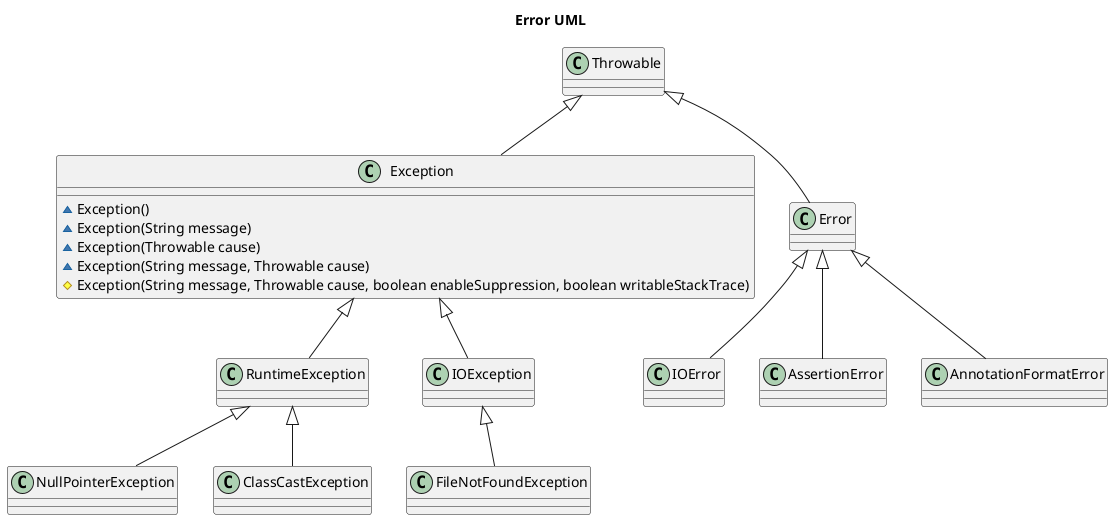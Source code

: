 @startuml

title Error UML

class Exception {
    ~Exception()
    ~Exception​(String message)
    ~Exception​(Throwable cause)
    ~Exception​(String message, Throwable cause)
    #Exception​(String message, Throwable cause, boolean enableSuppression, boolean writableStackTrace)

}

Throwable <|-- Exception
Throwable <|-- Error

Exception <|-- RuntimeException
Exception <|-- IOException

Error <|-- IOError
Error <|-- AssertionError
Error <|-- AnnotationFormatError

RuntimeException <|-- NullPointerException
RuntimeException <|-- ClassCastException

IOException <|-- FileNotFoundException

@enduml
